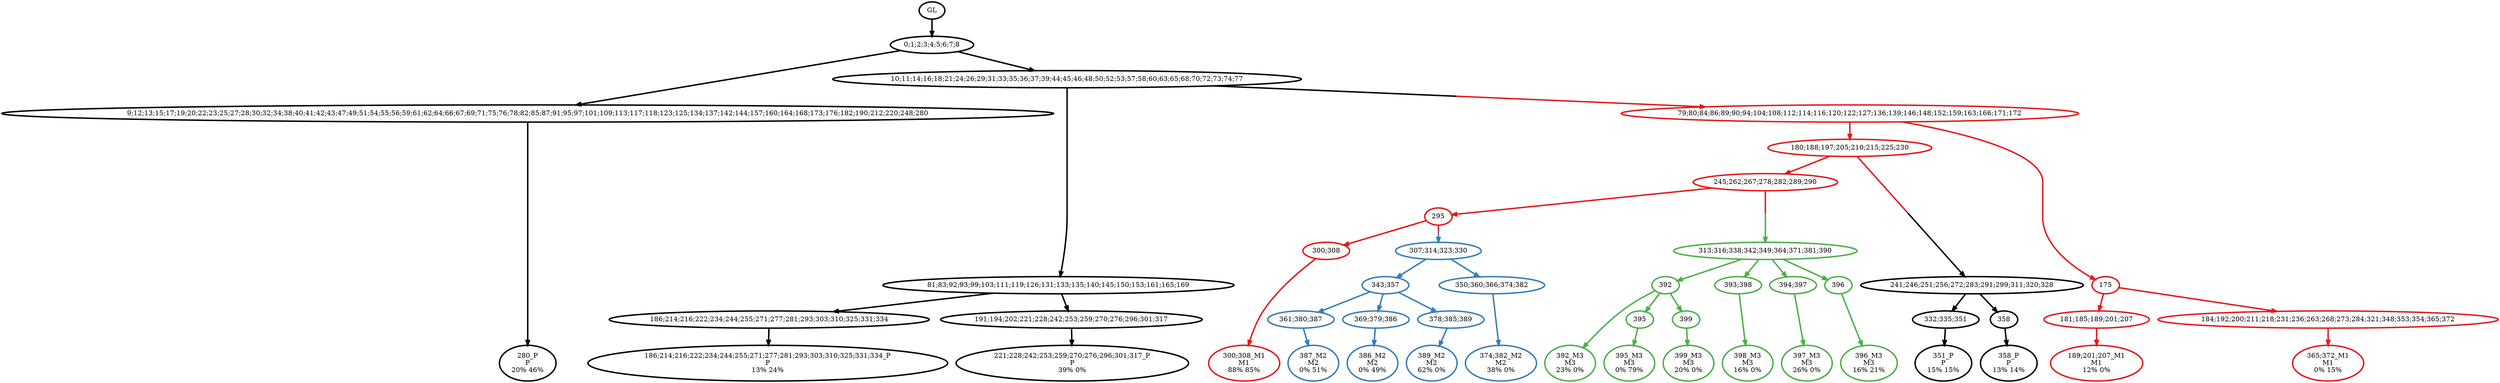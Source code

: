 digraph T {
	{
		rank=same
		45 [penwidth=3,colorscheme=set19,color=0,label="280_P\nP\n20% 46%"]
		41 [penwidth=3,colorscheme=set19,color=0,label="351_P\nP\n15% 15%"]
		39 [penwidth=3,colorscheme=set19,color=0,label="358_P\nP\n13% 14%"]
		36 [penwidth=3,colorscheme=set19,color=0,label="186;214;216;222;234;244;255;271;277;281;293;303;310;325;331;334_P\nP\n13% 24%"]
		34 [penwidth=3,colorscheme=set19,color=0,label="221;228;242;253;259;270;276;296;301;317_P\nP\n39% 0%"]
		31 [penwidth=3,colorscheme=set19,color=1,label="189;201;207_M1\nM1\n12% 0%"]
		29 [penwidth=3,colorscheme=set19,color=1,label="365;372_M1\nM1\n0% 15%"]
		25 [penwidth=3,colorscheme=set19,color=1,label="300;308_M1\nM1\n88% 85%"]
		22 [penwidth=3,colorscheme=set19,color=2,label="387_M2\nM2\n0% 51%"]
		20 [penwidth=3,colorscheme=set19,color=2,label="386_M2\nM2\n0% 49%"]
		18 [penwidth=3,colorscheme=set19,color=2,label="389_M2\nM2\n62% 0%"]
		16 [penwidth=3,colorscheme=set19,color=2,label="374;382_M2\nM2\n38% 0%"]
		14 [penwidth=3,colorscheme=set19,color=3,label="392_M3\nM3\n23% 0%"]
		12 [penwidth=3,colorscheme=set19,color=3,label="395_M3\nM3\n0% 79%"]
		10 [penwidth=3,colorscheme=set19,color=3,label="399_M3\nM3\n20% 0%"]
		8 [penwidth=3,colorscheme=set19,color=3,label="398_M3\nM3\n16% 0%"]
		6 [penwidth=3,colorscheme=set19,color=3,label="397_M3\nM3\n26% 0%"]
		4 [penwidth=3,colorscheme=set19,color=3,label="396_M3\nM3\n16% 21%"]
	}
	48 [penwidth=3,colorscheme=set19,color=0,label="GL"]
	47 [penwidth=3,colorscheme=set19,color=0,label="0;1;2;3;4;5;6;7;8"]
	46 [penwidth=3,colorscheme=set19,color=0,label="9;12;13;15;17;19;20;22;23;25;27;28;30;32;34;38;40;41;42;43;47;49;51;54;55;56;59;61;62;64;66;67;69;71;75;76;78;82;85;87;91;95;97;101;109;113;117;118;123;125;134;137;142;144;157;160;164;168;173;176;182;190;212;220;248;280"]
	44 [penwidth=3,colorscheme=set19,color=0,label="10;11;14;16;18;21;24;26;29;31;33;35;36;37;39;44;45;46;48;50;52;53;57;58;60;63;65;68;70;72;73;74;77"]
	43 [penwidth=3,colorscheme=set19,color=1,label="180;188;197;205;210;215;225;230"]
	42 [penwidth=3,colorscheme=set19,color=0,label="332;335;351"]
	40 [penwidth=3,colorscheme=set19,color=0,label="358"]
	38 [penwidth=3,colorscheme=set19,color=0,label="81;83;92;93;99;103;111;119;126;131;133;135;140;145;150;153;161;165;169"]
	37 [penwidth=3,colorscheme=set19,color=0,label="186;214;216;222;234;244;255;271;277;281;293;303;310;325;331;334"]
	35 [penwidth=3,colorscheme=set19,color=0,label="191;194;202;221;228;242;253;259;270;276;296;301;317"]
	33 [penwidth=3,colorscheme=set19,color=1,label="175"]
	32 [penwidth=3,colorscheme=set19,color=1,label="181;185;189;201;207"]
	30 [penwidth=3,colorscheme=set19,color=1,label="184;192;200;211;218;231;236;263;268;273;284;321;348;353;354;365;372"]
	28 [penwidth=3,colorscheme=set19,color=1,label="245;262;267;278;282;289;290"]
	27 [penwidth=3,colorscheme=set19,color=1,label="295"]
	26 [penwidth=3,colorscheme=set19,color=1,label="300;308"]
	24 [penwidth=3,colorscheme=set19,color=2,label="343;357"]
	23 [penwidth=3,colorscheme=set19,color=2,label="361;380;387"]
	21 [penwidth=3,colorscheme=set19,color=2,label="369;379;386"]
	19 [penwidth=3,colorscheme=set19,color=2,label="378;385;389"]
	17 [penwidth=3,colorscheme=set19,color=2,label="350;360;366;374;382"]
	15 [penwidth=3,colorscheme=set19,color=3,label="392"]
	13 [penwidth=3,colorscheme=set19,color=3,label="395"]
	11 [penwidth=3,colorscheme=set19,color=3,label="399"]
	9 [penwidth=3,colorscheme=set19,color=3,label="393;398"]
	7 [penwidth=3,colorscheme=set19,color=3,label="394;397"]
	5 [penwidth=3,colorscheme=set19,color=3,label="396"]
	3 [penwidth=3,colorscheme=set19,color=3,label="313;316;338;342;349;364;371;381;390"]
	2 [penwidth=3,colorscheme=set19,color=2,label="307;314;323;330"]
	1 [penwidth=3,colorscheme=set19,color=0,label="241;246;251;256;272;283;291;299;311;320;328"]
	0 [penwidth=3,colorscheme=set19,color=1,label="79;80;84;86;89;90;94;104;108;112;114;116;120;122;127;136;139;146;148;152;159;163;166;171;172"]
	48 -> 47 [penwidth=3,colorscheme=set19,color=0]
	47 -> 44 [penwidth=3,colorscheme=set19,color=0]
	47 -> 46 [penwidth=3,colorscheme=set19,color=0]
	46 -> 45 [penwidth=3,colorscheme=set19,color=0]
	44 -> 38 [penwidth=3,colorscheme=set19,color=0]
	44 -> 0 [penwidth=3,colorscheme=set19,color="0;0.5:1"]
	43 -> 28 [penwidth=3,colorscheme=set19,color=1]
	43 -> 1 [penwidth=3,colorscheme=set19,color="1;0.5:0"]
	42 -> 41 [penwidth=3,colorscheme=set19,color=0]
	40 -> 39 [penwidth=3,colorscheme=set19,color=0]
	38 -> 37 [penwidth=3,colorscheme=set19,color=0]
	38 -> 35 [penwidth=3,colorscheme=set19,color=0]
	37 -> 36 [penwidth=3,colorscheme=set19,color=0]
	35 -> 34 [penwidth=3,colorscheme=set19,color=0]
	33 -> 30 [penwidth=3,colorscheme=set19,color=1]
	33 -> 32 [penwidth=3,colorscheme=set19,color=1]
	32 -> 31 [penwidth=3,colorscheme=set19,color=1]
	30 -> 29 [penwidth=3,colorscheme=set19,color=1]
	28 -> 27 [penwidth=3,colorscheme=set19,color=1]
	28 -> 3 [penwidth=3,colorscheme=set19,color="1;0.5:3"]
	27 -> 26 [penwidth=3,colorscheme=set19,color=1]
	27 -> 2 [penwidth=3,colorscheme=set19,color="1;0.5:2"]
	26 -> 25 [penwidth=3,colorscheme=set19,color=1]
	24 -> 19 [penwidth=3,colorscheme=set19,color=2]
	24 -> 21 [penwidth=3,colorscheme=set19,color=2]
	24 -> 23 [penwidth=3,colorscheme=set19,color=2]
	23 -> 22 [penwidth=3,colorscheme=set19,color=2]
	21 -> 20 [penwidth=3,colorscheme=set19,color=2]
	19 -> 18 [penwidth=3,colorscheme=set19,color=2]
	17 -> 16 [penwidth=3,colorscheme=set19,color=2]
	15 -> 14 [penwidth=3,colorscheme=set19,color=3]
	15 -> 13 [penwidth=3,colorscheme=set19,color=3]
	15 -> 11 [penwidth=3,colorscheme=set19,color=3]
	13 -> 12 [penwidth=3,colorscheme=set19,color=3]
	11 -> 10 [penwidth=3,colorscheme=set19,color=3]
	9 -> 8 [penwidth=3,colorscheme=set19,color=3]
	7 -> 6 [penwidth=3,colorscheme=set19,color=3]
	5 -> 4 [penwidth=3,colorscheme=set19,color=3]
	3 -> 15 [penwidth=3,colorscheme=set19,color=3]
	3 -> 9 [penwidth=3,colorscheme=set19,color=3]
	3 -> 7 [penwidth=3,colorscheme=set19,color=3]
	3 -> 5 [penwidth=3,colorscheme=set19,color=3]
	2 -> 24 [penwidth=3,colorscheme=set19,color=2]
	2 -> 17 [penwidth=3,colorscheme=set19,color=2]
	1 -> 42 [penwidth=3,colorscheme=set19,color=0]
	1 -> 40 [penwidth=3,colorscheme=set19,color=0]
	0 -> 43 [penwidth=3,colorscheme=set19,color=1]
	0 -> 33 [penwidth=3,colorscheme=set19,color=1]
}
